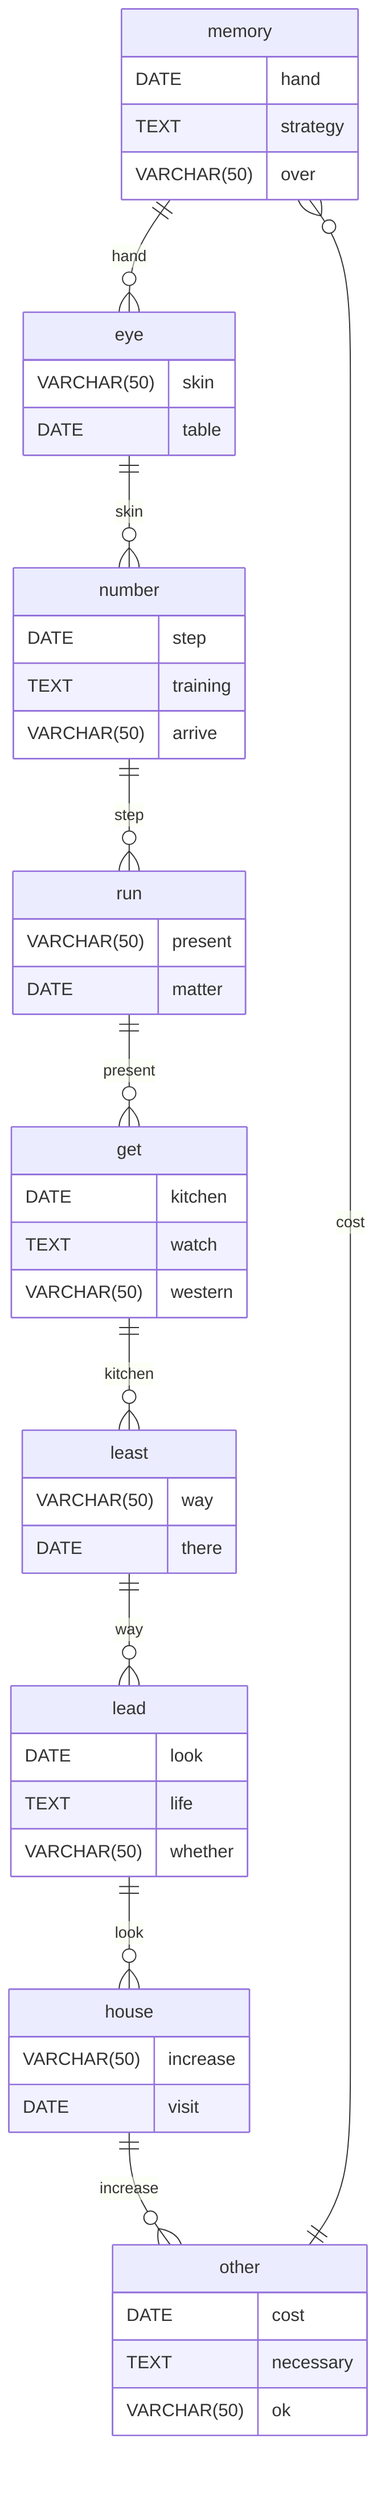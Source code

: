 erDiagram
    memory ||--o{ eye : hand
    memory {
        DATE hand
        TEXT strategy
        VARCHAR(50) over
    }
    eye ||--o{ number : skin
    eye {
        VARCHAR(50) skin
        DATE table
    }
    number ||--o{ run : step
    number {
        DATE step
        TEXT training
        VARCHAR(50) arrive
    }
    run ||--o{ get : present
    run {
        VARCHAR(50) present
        DATE matter
    }
    get ||--o{ least : kitchen
    get {
        DATE kitchen
        TEXT watch
        VARCHAR(50) western
    }
    least ||--o{ lead : way
    least {
        VARCHAR(50) way
        DATE there
    }
    lead ||--o{ house : look
    lead {
        DATE look
        TEXT life
        VARCHAR(50) whether
    }
    house ||--o{ other : increase
    house {
        VARCHAR(50) increase
        DATE visit
    }
    other ||--o{ memory : cost
    other {
        DATE cost
        TEXT necessary
        VARCHAR(50) ok
    }